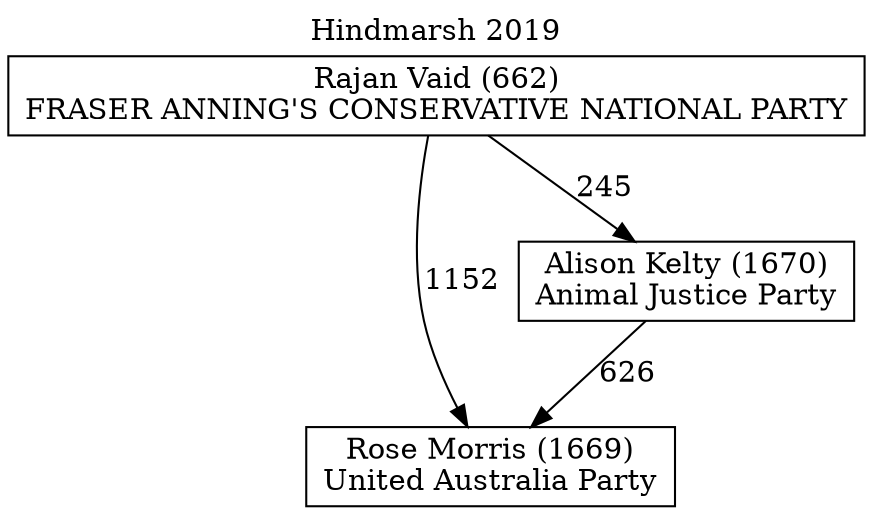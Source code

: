 // House preference flow
digraph "Rose Morris (1669)_Hindmarsh_2019" {
	graph [label="Hindmarsh 2019" labelloc=t mclimit=10]
	node [shape=box]
	"Rose Morris (1669)" [label="Rose Morris (1669)
United Australia Party"]
	"Alison Kelty (1670)" [label="Alison Kelty (1670)
Animal Justice Party"]
	"Rajan Vaid (662)" [label="Rajan Vaid (662)
FRASER ANNING'S CONSERVATIVE NATIONAL PARTY"]
	"Alison Kelty (1670)" -> "Rose Morris (1669)" [label=626]
	"Rajan Vaid (662)" -> "Alison Kelty (1670)" [label=245]
	"Rajan Vaid (662)" -> "Rose Morris (1669)" [label=1152]
}
